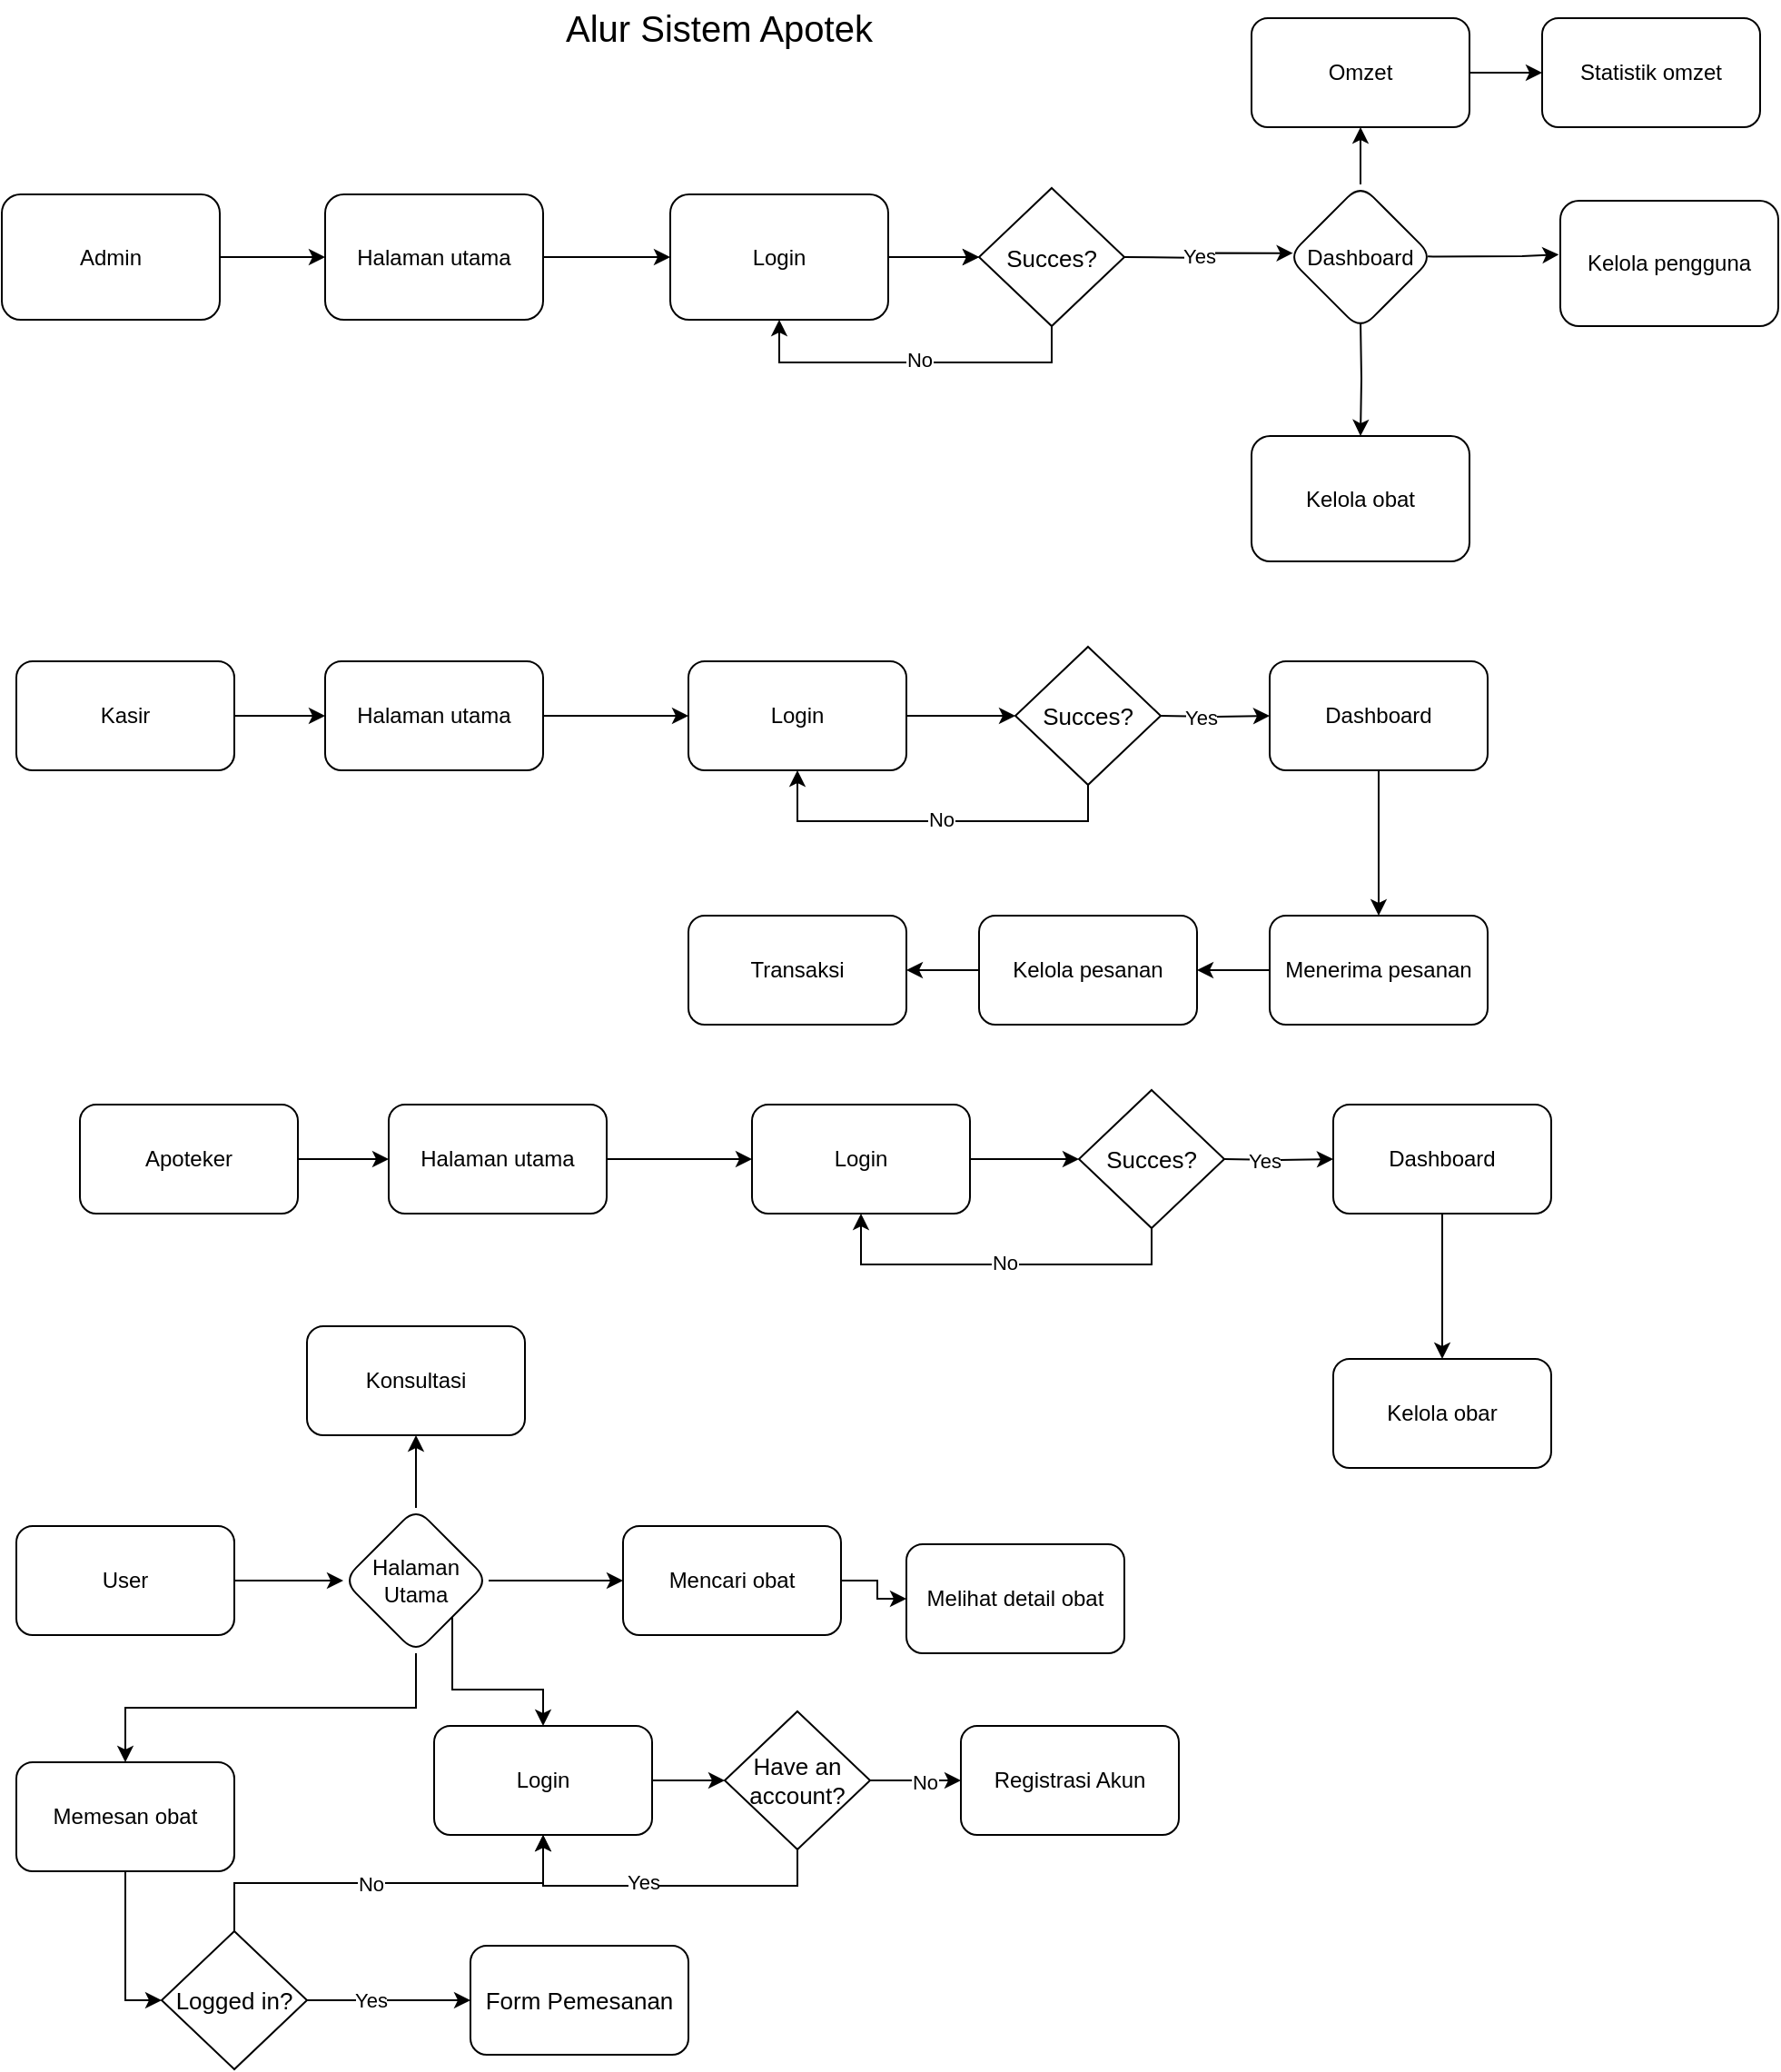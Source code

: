 <mxfile version="26.0.6" pages="2">
  <diagram name="Alur" id="_Fkrum8pg4EQ_HvpVhEx">
    <mxGraphModel dx="1400" dy="753" grid="1" gridSize="10" guides="1" tooltips="1" connect="1" arrows="1" fold="1" page="1" pageScale="1" pageWidth="827" pageHeight="1169" math="0" shadow="0">
      <root>
        <mxCell id="0" />
        <mxCell id="1" parent="0" />
        <mxCell id="c4pV2w5xUXXaj8woZwIx-7" value="" style="edgeStyle=orthogonalEdgeStyle;rounded=0;orthogonalLoop=1;jettySize=auto;html=1;" parent="1" source="c4pV2w5xUXXaj8woZwIx-5" target="c4pV2w5xUXXaj8woZwIx-6" edge="1">
          <mxGeometry relative="1" as="geometry" />
        </mxCell>
        <mxCell id="c4pV2w5xUXXaj8woZwIx-5" value="Admin" style="rounded=1;whiteSpace=wrap;html=1;" parent="1" vertex="1">
          <mxGeometry x="12" y="137" width="120" height="69" as="geometry" />
        </mxCell>
        <mxCell id="c4pV2w5xUXXaj8woZwIx-9" value="" style="edgeStyle=orthogonalEdgeStyle;rounded=0;orthogonalLoop=1;jettySize=auto;html=1;" parent="1" source="c4pV2w5xUXXaj8woZwIx-6" target="c4pV2w5xUXXaj8woZwIx-8" edge="1">
          <mxGeometry relative="1" as="geometry" />
        </mxCell>
        <mxCell id="c4pV2w5xUXXaj8woZwIx-6" value="Halaman utama" style="rounded=1;whiteSpace=wrap;html=1;" parent="1" vertex="1">
          <mxGeometry x="190" y="137" width="120" height="69" as="geometry" />
        </mxCell>
        <mxCell id="c4pV2w5xUXXaj8woZwIx-13" value="" style="edgeStyle=orthogonalEdgeStyle;rounded=0;orthogonalLoop=1;jettySize=auto;html=1;" parent="1" source="c4pV2w5xUXXaj8woZwIx-8" edge="1">
          <mxGeometry relative="1" as="geometry">
            <mxPoint x="550" y="171.5" as="targetPoint" />
          </mxGeometry>
        </mxCell>
        <mxCell id="BGnhBuN1qmybA8xWEHZN-31" value="" style="edgeStyle=orthogonalEdgeStyle;rounded=0;orthogonalLoop=1;jettySize=auto;html=1;entryX=0;entryY=0.5;entryDx=0;entryDy=0;entryPerimeter=0;" parent="1" source="c4pV2w5xUXXaj8woZwIx-8" target="BGnhBuN1qmybA8xWEHZN-39" edge="1">
          <mxGeometry relative="1" as="geometry">
            <mxPoint x="550" y="171.5" as="targetPoint" />
          </mxGeometry>
        </mxCell>
        <mxCell id="c4pV2w5xUXXaj8woZwIx-8" value="Login" style="whiteSpace=wrap;html=1;rounded=1;" parent="1" vertex="1">
          <mxGeometry x="380" y="137" width="120" height="69" as="geometry" />
        </mxCell>
        <mxCell id="c4pV2w5xUXXaj8woZwIx-23" style="edgeStyle=orthogonalEdgeStyle;rounded=0;orthogonalLoop=1;jettySize=auto;html=1;exitX=0.5;exitY=1;exitDx=0;exitDy=0;entryX=0.5;entryY=1;entryDx=0;entryDy=0;exitPerimeter=0;" parent="1" source="BGnhBuN1qmybA8xWEHZN-39" target="c4pV2w5xUXXaj8woZwIx-8" edge="1">
          <mxGeometry relative="1" as="geometry">
            <mxPoint x="590" y="216" as="sourcePoint" />
          </mxGeometry>
        </mxCell>
        <mxCell id="c4pV2w5xUXXaj8woZwIx-24" value="No" style="edgeLabel;html=1;align=center;verticalAlign=middle;resizable=0;points=[];" parent="c4pV2w5xUXXaj8woZwIx-23" vertex="1" connectable="0">
          <mxGeometry x="-0.035" y="-2" relative="1" as="geometry">
            <mxPoint as="offset" />
          </mxGeometry>
        </mxCell>
        <mxCell id="c4pV2w5xUXXaj8woZwIx-26" value="" style="edgeStyle=orthogonalEdgeStyle;rounded=0;orthogonalLoop=1;jettySize=auto;html=1;entryX=0.035;entryY=0.473;entryDx=0;entryDy=0;entryPerimeter=0;" parent="1" target="BGnhBuN1qmybA8xWEHZN-42" edge="1">
          <mxGeometry relative="1" as="geometry">
            <mxPoint x="630" y="171.5" as="sourcePoint" />
            <mxPoint x="700" y="171.5" as="targetPoint" />
          </mxGeometry>
        </mxCell>
        <mxCell id="c4pV2w5xUXXaj8woZwIx-29" value="Yes" style="edgeLabel;html=1;align=center;verticalAlign=middle;resizable=0;points=[];" parent="c4pV2w5xUXXaj8woZwIx-26" vertex="1" connectable="0">
          <mxGeometry x="-0.153" y="1" relative="1" as="geometry">
            <mxPoint as="offset" />
          </mxGeometry>
        </mxCell>
        <mxCell id="c4pV2w5xUXXaj8woZwIx-28" value="" style="edgeStyle=orthogonalEdgeStyle;rounded=0;orthogonalLoop=1;jettySize=auto;html=1;exitX=0.5;exitY=1;exitDx=0;exitDy=0;entryX=0.5;entryY=0;entryDx=0;entryDy=0;" parent="1" target="c4pV2w5xUXXaj8woZwIx-27" edge="1">
          <mxGeometry relative="1" as="geometry">
            <mxPoint x="760" y="206" as="sourcePoint" />
            <mxPoint x="832" y="277" as="targetPoint" />
          </mxGeometry>
        </mxCell>
        <mxCell id="BGnhBuN1qmybA8xWEHZN-23" style="edgeStyle=orthogonalEdgeStyle;rounded=0;orthogonalLoop=1;jettySize=auto;html=1;exitX=0.963;exitY=0.496;exitDx=0;exitDy=0;entryX=-0.007;entryY=0.429;entryDx=0;entryDy=0;entryPerimeter=0;exitPerimeter=0;" parent="1" source="BGnhBuN1qmybA8xWEHZN-42" target="BGnhBuN1qmybA8xWEHZN-24" edge="1">
          <mxGeometry relative="1" as="geometry">
            <mxPoint x="640" y="290" as="targetPoint" />
            <mxPoint x="700" y="188.75" as="sourcePoint" />
            <Array as="points">
              <mxPoint x="800" y="171" />
              <mxPoint x="849" y="171" />
              <mxPoint x="849" y="172" />
            </Array>
          </mxGeometry>
        </mxCell>
        <mxCell id="BGnhBuN1qmybA8xWEHZN-26" value="" style="edgeStyle=orthogonalEdgeStyle;rounded=0;orthogonalLoop=1;jettySize=auto;html=1;exitX=0.5;exitY=0;exitDx=0;exitDy=0;" parent="1" source="BGnhBuN1qmybA8xWEHZN-42" target="BGnhBuN1qmybA8xWEHZN-25" edge="1">
          <mxGeometry relative="1" as="geometry">
            <mxPoint x="820" y="171.5" as="sourcePoint" />
          </mxGeometry>
        </mxCell>
        <mxCell id="BGnhBuN1qmybA8xWEHZN-29" value="" style="edgeStyle=orthogonalEdgeStyle;rounded=0;orthogonalLoop=1;jettySize=auto;html=1;exitX=1;exitY=0.5;exitDx=0;exitDy=0;" parent="1" source="BGnhBuN1qmybA8xWEHZN-25" target="BGnhBuN1qmybA8xWEHZN-28" edge="1">
          <mxGeometry relative="1" as="geometry">
            <mxPoint x="820" y="171.5" as="sourcePoint" />
          </mxGeometry>
        </mxCell>
        <mxCell id="c4pV2w5xUXXaj8woZwIx-27" value="Kelola obat" style="rounded=1;whiteSpace=wrap;html=1;" parent="1" vertex="1">
          <mxGeometry x="700" y="270" width="120" height="69" as="geometry" />
        </mxCell>
        <mxCell id="BGnhBuN1qmybA8xWEHZN-36" value="" style="rounded=0;orthogonalLoop=1;jettySize=auto;html=1;exitX=1;exitY=0.5;exitDx=0;exitDy=0;" parent="1" target="BGnhBuN1qmybA8xWEHZN-35" edge="1" source="c4pV2w5xUXXaj8woZwIx-30">
          <mxGeometry relative="1" as="geometry">
            <mxPoint x="188" y="935" as="sourcePoint" />
          </mxGeometry>
        </mxCell>
        <mxCell id="c4pV2w5xUXXaj8woZwIx-30" value="User" style="rounded=1;whiteSpace=wrap;html=1;" parent="1" vertex="1">
          <mxGeometry x="20" y="870" width="120" height="60" as="geometry" />
        </mxCell>
        <mxCell id="c4pV2w5xUXXaj8woZwIx-34" value="" style="edgeStyle=orthogonalEdgeStyle;rounded=0;orthogonalLoop=1;jettySize=auto;html=1;exitX=1;exitY=0.5;exitDx=0;exitDy=0;" parent="1" target="c4pV2w5xUXXaj8woZwIx-33" edge="1" source="BGnhBuN1qmybA8xWEHZN-35">
          <mxGeometry relative="1" as="geometry">
            <mxPoint x="368" y="935" as="sourcePoint" />
          </mxGeometry>
        </mxCell>
        <mxCell id="c4pV2w5xUXXaj8woZwIx-44" value="" style="edgeStyle=orthogonalEdgeStyle;rounded=0;orthogonalLoop=1;jettySize=auto;html=1;exitX=0.5;exitY=0;exitDx=0;exitDy=0;" parent="1" target="c4pV2w5xUXXaj8woZwIx-43" edge="1" source="BGnhBuN1qmybA8xWEHZN-35">
          <mxGeometry relative="1" as="geometry">
            <mxPoint x="328" y="895" as="sourcePoint" />
          </mxGeometry>
        </mxCell>
        <mxCell id="c4pV2w5xUXXaj8woZwIx-40" value="" style="edgeStyle=orthogonalEdgeStyle;rounded=0;orthogonalLoop=1;jettySize=auto;html=1;" parent="1" source="c4pV2w5xUXXaj8woZwIx-33" target="c4pV2w5xUXXaj8woZwIx-39" edge="1">
          <mxGeometry relative="1" as="geometry" />
        </mxCell>
        <mxCell id="c4pV2w5xUXXaj8woZwIx-33" value="Mencari obat" style="whiteSpace=wrap;html=1;rounded=1;" parent="1" vertex="1">
          <mxGeometry x="354" y="870" width="120" height="60" as="geometry" />
        </mxCell>
        <mxCell id="c4pV2w5xUXXaj8woZwIx-37" value="Memesan obat" style="rounded=1;whiteSpace=wrap;html=1;" parent="1" vertex="1">
          <mxGeometry x="20" y="1000" width="120" height="60" as="geometry" />
        </mxCell>
        <mxCell id="c4pV2w5xUXXaj8woZwIx-39" value="Melihat detail obat" style="rounded=1;whiteSpace=wrap;html=1;" parent="1" vertex="1">
          <mxGeometry x="510" y="880" width="120" height="60" as="geometry" />
        </mxCell>
        <mxCell id="c4pV2w5xUXXaj8woZwIx-43" value="Konsultasi" style="whiteSpace=wrap;html=1;rounded=1;" parent="1" vertex="1">
          <mxGeometry x="180" y="760" width="120" height="60" as="geometry" />
        </mxCell>
        <mxCell id="c4pV2w5xUXXaj8woZwIx-48" value="Alur Sistem Apotek" style="text;html=1;align=center;verticalAlign=middle;whiteSpace=wrap;rounded=0;fontSize=20;" parent="1" vertex="1">
          <mxGeometry x="304" y="30" width="206" height="30" as="geometry" />
        </mxCell>
        <mxCell id="BGnhBuN1qmybA8xWEHZN-3" value="" style="edgeStyle=orthogonalEdgeStyle;rounded=0;orthogonalLoop=1;jettySize=auto;html=1;" parent="1" source="BGnhBuN1qmybA8xWEHZN-1" target="BGnhBuN1qmybA8xWEHZN-2" edge="1">
          <mxGeometry relative="1" as="geometry" />
        </mxCell>
        <mxCell id="BGnhBuN1qmybA8xWEHZN-1" value="Kasir" style="rounded=1;whiteSpace=wrap;html=1;" parent="1" vertex="1">
          <mxGeometry x="20" y="394" width="120" height="60" as="geometry" />
        </mxCell>
        <mxCell id="BGnhBuN1qmybA8xWEHZN-5" value="" style="edgeStyle=orthogonalEdgeStyle;rounded=0;orthogonalLoop=1;jettySize=auto;html=1;" parent="1" source="BGnhBuN1qmybA8xWEHZN-2" target="BGnhBuN1qmybA8xWEHZN-4" edge="1">
          <mxGeometry relative="1" as="geometry" />
        </mxCell>
        <mxCell id="BGnhBuN1qmybA8xWEHZN-2" value="Halaman utama" style="rounded=1;whiteSpace=wrap;html=1;" parent="1" vertex="1">
          <mxGeometry x="190" y="394" width="120" height="60" as="geometry" />
        </mxCell>
        <mxCell id="BGnhBuN1qmybA8xWEHZN-9" value="" style="edgeStyle=orthogonalEdgeStyle;rounded=0;orthogonalLoop=1;jettySize=auto;html=1;" parent="1" source="BGnhBuN1qmybA8xWEHZN-4" edge="1">
          <mxGeometry relative="1" as="geometry">
            <mxPoint x="570" y="424" as="targetPoint" />
          </mxGeometry>
        </mxCell>
        <mxCell id="BGnhBuN1qmybA8xWEHZN-4" value="Login" style="rounded=1;whiteSpace=wrap;html=1;" parent="1" vertex="1">
          <mxGeometry x="390" y="394" width="120" height="60" as="geometry" />
        </mxCell>
        <mxCell id="BGnhBuN1qmybA8xWEHZN-10" style="edgeStyle=orthogonalEdgeStyle;rounded=0;orthogonalLoop=1;jettySize=auto;html=1;exitX=0.5;exitY=1;exitDx=0;exitDy=0;entryX=0.5;entryY=1;entryDx=0;entryDy=0;exitPerimeter=0;" parent="1" source="BGnhBuN1qmybA8xWEHZN-37" target="BGnhBuN1qmybA8xWEHZN-4" edge="1">
          <mxGeometry relative="1" as="geometry">
            <mxPoint x="610" y="464" as="sourcePoint" />
          </mxGeometry>
        </mxCell>
        <mxCell id="BGnhBuN1qmybA8xWEHZN-11" value="No" style="edgeLabel;html=1;align=center;verticalAlign=middle;resizable=0;points=[];" parent="BGnhBuN1qmybA8xWEHZN-10" vertex="1" connectable="0">
          <mxGeometry x="-0.024" y="-1" relative="1" as="geometry">
            <mxPoint as="offset" />
          </mxGeometry>
        </mxCell>
        <mxCell id="BGnhBuN1qmybA8xWEHZN-13" value="" style="edgeStyle=orthogonalEdgeStyle;rounded=0;orthogonalLoop=1;jettySize=auto;html=1;" parent="1" target="BGnhBuN1qmybA8xWEHZN-12" edge="1">
          <mxGeometry relative="1" as="geometry">
            <mxPoint x="650" y="424" as="sourcePoint" />
          </mxGeometry>
        </mxCell>
        <mxCell id="BGnhBuN1qmybA8xWEHZN-22" value="Yes" style="edgeLabel;html=1;align=center;verticalAlign=middle;resizable=0;points=[];" parent="BGnhBuN1qmybA8xWEHZN-13" vertex="1" connectable="0">
          <mxGeometry x="-0.267" relative="1" as="geometry">
            <mxPoint as="offset" />
          </mxGeometry>
        </mxCell>
        <mxCell id="BGnhBuN1qmybA8xWEHZN-15" value="" style="edgeStyle=orthogonalEdgeStyle;rounded=0;orthogonalLoop=1;jettySize=auto;html=1;" parent="1" source="BGnhBuN1qmybA8xWEHZN-12" target="BGnhBuN1qmybA8xWEHZN-14" edge="1">
          <mxGeometry relative="1" as="geometry" />
        </mxCell>
        <mxCell id="BGnhBuN1qmybA8xWEHZN-12" value="Dashboard" style="whiteSpace=wrap;html=1;rounded=1;" parent="1" vertex="1">
          <mxGeometry x="710" y="394" width="120" height="60" as="geometry" />
        </mxCell>
        <mxCell id="BGnhBuN1qmybA8xWEHZN-19" style="edgeStyle=orthogonalEdgeStyle;rounded=0;orthogonalLoop=1;jettySize=auto;html=1;exitX=0;exitY=0.5;exitDx=0;exitDy=0;entryX=1;entryY=0.5;entryDx=0;entryDy=0;" parent="1" source="BGnhBuN1qmybA8xWEHZN-14" target="BGnhBuN1qmybA8xWEHZN-16" edge="1">
          <mxGeometry relative="1" as="geometry" />
        </mxCell>
        <mxCell id="BGnhBuN1qmybA8xWEHZN-14" value="Menerima pesanan" style="rounded=1;whiteSpace=wrap;html=1;" parent="1" vertex="1">
          <mxGeometry x="710" y="534" width="120" height="60" as="geometry" />
        </mxCell>
        <mxCell id="BGnhBuN1qmybA8xWEHZN-21" value="" style="edgeStyle=orthogonalEdgeStyle;rounded=0;orthogonalLoop=1;jettySize=auto;html=1;" parent="1" source="BGnhBuN1qmybA8xWEHZN-16" target="BGnhBuN1qmybA8xWEHZN-20" edge="1">
          <mxGeometry relative="1" as="geometry" />
        </mxCell>
        <mxCell id="BGnhBuN1qmybA8xWEHZN-16" value="Kelola pesanan" style="rounded=1;whiteSpace=wrap;html=1;" parent="1" vertex="1">
          <mxGeometry x="550" y="534" width="120" height="60" as="geometry" />
        </mxCell>
        <mxCell id="BGnhBuN1qmybA8xWEHZN-20" value="Transaksi" style="whiteSpace=wrap;html=1;rounded=1;" parent="1" vertex="1">
          <mxGeometry x="390" y="534" width="120" height="60" as="geometry" />
        </mxCell>
        <mxCell id="BGnhBuN1qmybA8xWEHZN-24" value="Kelola pengguna" style="rounded=1;whiteSpace=wrap;html=1;" parent="1" vertex="1">
          <mxGeometry x="870" y="140.5" width="120" height="69" as="geometry" />
        </mxCell>
        <mxCell id="BGnhBuN1qmybA8xWEHZN-25" value="Omzet" style="whiteSpace=wrap;html=1;rounded=1;" parent="1" vertex="1">
          <mxGeometry x="700" y="40" width="120" height="60" as="geometry" />
        </mxCell>
        <mxCell id="BGnhBuN1qmybA8xWEHZN-28" value="Statistik omzet" style="whiteSpace=wrap;html=1;rounded=1;" parent="1" vertex="1">
          <mxGeometry x="860" y="40" width="120" height="60" as="geometry" />
        </mxCell>
        <mxCell id="pzpY5ONRuiN9DR8s5MaT-1" style="edgeStyle=orthogonalEdgeStyle;rounded=0;orthogonalLoop=1;jettySize=auto;html=1;exitX=0.5;exitY=1;exitDx=0;exitDy=0;entryX=0.5;entryY=0;entryDx=0;entryDy=0;" edge="1" parent="1" source="BGnhBuN1qmybA8xWEHZN-35" target="c4pV2w5xUXXaj8woZwIx-37">
          <mxGeometry relative="1" as="geometry" />
        </mxCell>
        <mxCell id="pzpY5ONRuiN9DR8s5MaT-2" style="edgeStyle=orthogonalEdgeStyle;rounded=0;orthogonalLoop=1;jettySize=auto;html=1;exitX=1;exitY=1;exitDx=0;exitDy=0;entryX=0.5;entryY=0;entryDx=0;entryDy=0;" edge="1" parent="1" source="BGnhBuN1qmybA8xWEHZN-35" target="vDH_8-xXrsYnAcBKpjNN-8">
          <mxGeometry relative="1" as="geometry" />
        </mxCell>
        <mxCell id="BGnhBuN1qmybA8xWEHZN-35" value="Halaman Utama" style="rhombus;whiteSpace=wrap;html=1;rounded=1;" parent="1" vertex="1">
          <mxGeometry x="200" y="860" width="80" height="80" as="geometry" />
        </mxCell>
        <mxCell id="BGnhBuN1qmybA8xWEHZN-37" value="Succes?" style="strokeWidth=1;html=1;shape=mxgraph.flowchart.decision;whiteSpace=wrap;fontSize=13;" parent="1" vertex="1">
          <mxGeometry x="570" y="386" width="80" height="76" as="geometry" />
        </mxCell>
        <mxCell id="BGnhBuN1qmybA8xWEHZN-39" value="Succes?" style="strokeWidth=1;html=1;shape=mxgraph.flowchart.decision;whiteSpace=wrap;fontSize=13;" parent="1" vertex="1">
          <mxGeometry x="550" y="133.5" width="80" height="76" as="geometry" />
        </mxCell>
        <mxCell id="BGnhBuN1qmybA8xWEHZN-42" value="Dashboard" style="rhombus;whiteSpace=wrap;html=1;rounded=1;" parent="1" vertex="1">
          <mxGeometry x="720" y="131.5" width="80" height="80" as="geometry" />
        </mxCell>
        <mxCell id="BGnhBuN1qmybA8xWEHZN-44" value="" style="edgeStyle=orthogonalEdgeStyle;rounded=0;orthogonalLoop=1;jettySize=auto;html=1;" parent="1" source="BGnhBuN1qmybA8xWEHZN-45" target="BGnhBuN1qmybA8xWEHZN-47" edge="1">
          <mxGeometry relative="1" as="geometry" />
        </mxCell>
        <mxCell id="BGnhBuN1qmybA8xWEHZN-45" value="Apoteker" style="rounded=1;whiteSpace=wrap;html=1;" parent="1" vertex="1">
          <mxGeometry x="55" y="638" width="120" height="60" as="geometry" />
        </mxCell>
        <mxCell id="BGnhBuN1qmybA8xWEHZN-46" value="" style="edgeStyle=orthogonalEdgeStyle;rounded=0;orthogonalLoop=1;jettySize=auto;html=1;" parent="1" source="BGnhBuN1qmybA8xWEHZN-47" target="BGnhBuN1qmybA8xWEHZN-49" edge="1">
          <mxGeometry relative="1" as="geometry" />
        </mxCell>
        <mxCell id="BGnhBuN1qmybA8xWEHZN-47" value="Halaman utama" style="rounded=1;whiteSpace=wrap;html=1;" parent="1" vertex="1">
          <mxGeometry x="225" y="638" width="120" height="60" as="geometry" />
        </mxCell>
        <mxCell id="BGnhBuN1qmybA8xWEHZN-48" value="" style="edgeStyle=orthogonalEdgeStyle;rounded=0;orthogonalLoop=1;jettySize=auto;html=1;" parent="1" source="BGnhBuN1qmybA8xWEHZN-49" edge="1">
          <mxGeometry relative="1" as="geometry">
            <mxPoint x="605" y="668" as="targetPoint" />
          </mxGeometry>
        </mxCell>
        <mxCell id="BGnhBuN1qmybA8xWEHZN-49" value="Login" style="rounded=1;whiteSpace=wrap;html=1;" parent="1" vertex="1">
          <mxGeometry x="425" y="638" width="120" height="60" as="geometry" />
        </mxCell>
        <mxCell id="BGnhBuN1qmybA8xWEHZN-50" style="edgeStyle=orthogonalEdgeStyle;rounded=0;orthogonalLoop=1;jettySize=auto;html=1;exitX=0.5;exitY=1;exitDx=0;exitDy=0;entryX=0.5;entryY=1;entryDx=0;entryDy=0;exitPerimeter=0;" parent="1" source="BGnhBuN1qmybA8xWEHZN-61" target="BGnhBuN1qmybA8xWEHZN-49" edge="1">
          <mxGeometry relative="1" as="geometry">
            <mxPoint x="645" y="708" as="sourcePoint" />
          </mxGeometry>
        </mxCell>
        <mxCell id="BGnhBuN1qmybA8xWEHZN-51" value="No" style="edgeLabel;html=1;align=center;verticalAlign=middle;resizable=0;points=[];" parent="BGnhBuN1qmybA8xWEHZN-50" vertex="1" connectable="0">
          <mxGeometry x="-0.024" y="-1" relative="1" as="geometry">
            <mxPoint as="offset" />
          </mxGeometry>
        </mxCell>
        <mxCell id="BGnhBuN1qmybA8xWEHZN-52" value="" style="edgeStyle=orthogonalEdgeStyle;rounded=0;orthogonalLoop=1;jettySize=auto;html=1;" parent="1" target="BGnhBuN1qmybA8xWEHZN-55" edge="1">
          <mxGeometry relative="1" as="geometry">
            <mxPoint x="685" y="668" as="sourcePoint" />
          </mxGeometry>
        </mxCell>
        <mxCell id="BGnhBuN1qmybA8xWEHZN-53" value="Yes" style="edgeLabel;html=1;align=center;verticalAlign=middle;resizable=0;points=[];" parent="BGnhBuN1qmybA8xWEHZN-52" vertex="1" connectable="0">
          <mxGeometry x="-0.267" relative="1" as="geometry">
            <mxPoint as="offset" />
          </mxGeometry>
        </mxCell>
        <mxCell id="BGnhBuN1qmybA8xWEHZN-54" value="" style="edgeStyle=orthogonalEdgeStyle;rounded=0;orthogonalLoop=1;jettySize=auto;html=1;" parent="1" source="BGnhBuN1qmybA8xWEHZN-55" target="BGnhBuN1qmybA8xWEHZN-57" edge="1">
          <mxGeometry relative="1" as="geometry" />
        </mxCell>
        <mxCell id="BGnhBuN1qmybA8xWEHZN-55" value="Dashboard" style="whiteSpace=wrap;html=1;rounded=1;" parent="1" vertex="1">
          <mxGeometry x="745" y="638" width="120" height="60" as="geometry" />
        </mxCell>
        <mxCell id="BGnhBuN1qmybA8xWEHZN-57" value="Kelola obar" style="rounded=1;whiteSpace=wrap;html=1;" parent="1" vertex="1">
          <mxGeometry x="745" y="778" width="120" height="60" as="geometry" />
        </mxCell>
        <mxCell id="BGnhBuN1qmybA8xWEHZN-61" value="Succes?" style="strokeWidth=1;html=1;shape=mxgraph.flowchart.decision;whiteSpace=wrap;fontSize=13;" parent="1" vertex="1">
          <mxGeometry x="605" y="630" width="80" height="76" as="geometry" />
        </mxCell>
        <mxCell id="vDH_8-xXrsYnAcBKpjNN-6" value="" style="edgeStyle=orthogonalEdgeStyle;rounded=0;orthogonalLoop=1;jettySize=auto;html=1;" edge="1" parent="1" source="vDH_8-xXrsYnAcBKpjNN-4" target="vDH_8-xXrsYnAcBKpjNN-5">
          <mxGeometry relative="1" as="geometry" />
        </mxCell>
        <mxCell id="vDH_8-xXrsYnAcBKpjNN-7" value="Yes" style="edgeLabel;html=1;align=center;verticalAlign=middle;resizable=0;points=[];" vertex="1" connectable="0" parent="vDH_8-xXrsYnAcBKpjNN-6">
          <mxGeometry x="-0.232" relative="1" as="geometry">
            <mxPoint as="offset" />
          </mxGeometry>
        </mxCell>
        <mxCell id="pzpY5ONRuiN9DR8s5MaT-12" style="edgeStyle=orthogonalEdgeStyle;rounded=0;orthogonalLoop=1;jettySize=auto;html=1;exitX=0.5;exitY=0;exitDx=0;exitDy=0;exitPerimeter=0;entryX=0.5;entryY=1;entryDx=0;entryDy=0;" edge="1" parent="1" source="vDH_8-xXrsYnAcBKpjNN-4" target="vDH_8-xXrsYnAcBKpjNN-8">
          <mxGeometry relative="1" as="geometry" />
        </mxCell>
        <mxCell id="pzpY5ONRuiN9DR8s5MaT-13" value="No" style="edgeLabel;html=1;align=center;verticalAlign=middle;resizable=0;points=[];" vertex="1" connectable="0" parent="pzpY5ONRuiN9DR8s5MaT-12">
          <mxGeometry x="-0.093" relative="1" as="geometry">
            <mxPoint as="offset" />
          </mxGeometry>
        </mxCell>
        <mxCell id="vDH_8-xXrsYnAcBKpjNN-4" value="Logged in?" style="strokeWidth=1;html=1;shape=mxgraph.flowchart.decision;whiteSpace=wrap;fontSize=13;" vertex="1" parent="1">
          <mxGeometry x="100" y="1093" width="80" height="76" as="geometry" />
        </mxCell>
        <mxCell id="vDH_8-xXrsYnAcBKpjNN-5" value="Form Pemesanan" style="rounded=1;whiteSpace=wrap;html=1;fontSize=13;strokeWidth=1;" vertex="1" parent="1">
          <mxGeometry x="270" y="1101" width="120" height="60" as="geometry" />
        </mxCell>
        <mxCell id="pzpY5ONRuiN9DR8s5MaT-5" style="edgeStyle=orthogonalEdgeStyle;rounded=0;orthogonalLoop=1;jettySize=auto;html=1;" edge="1" parent="1" source="vDH_8-xXrsYnAcBKpjNN-8" target="pzpY5ONRuiN9DR8s5MaT-4">
          <mxGeometry relative="1" as="geometry" />
        </mxCell>
        <mxCell id="vDH_8-xXrsYnAcBKpjNN-8" value="Login" style="rounded=1;whiteSpace=wrap;html=1;" vertex="1" parent="1">
          <mxGeometry x="250" y="980" width="120" height="60" as="geometry" />
        </mxCell>
        <mxCell id="pzpY5ONRuiN9DR8s5MaT-6" style="edgeStyle=orthogonalEdgeStyle;rounded=0;orthogonalLoop=1;jettySize=auto;html=1;exitX=0.5;exitY=1;exitDx=0;exitDy=0;exitPerimeter=0;entryX=0.5;entryY=1;entryDx=0;entryDy=0;" edge="1" parent="1" source="pzpY5ONRuiN9DR8s5MaT-4" target="vDH_8-xXrsYnAcBKpjNN-8">
          <mxGeometry relative="1" as="geometry" />
        </mxCell>
        <mxCell id="pzpY5ONRuiN9DR8s5MaT-7" value="Yes" style="edgeLabel;html=1;align=center;verticalAlign=middle;resizable=0;points=[];" vertex="1" connectable="0" parent="pzpY5ONRuiN9DR8s5MaT-6">
          <mxGeometry x="0.12" y="-2" relative="1" as="geometry">
            <mxPoint as="offset" />
          </mxGeometry>
        </mxCell>
        <mxCell id="pzpY5ONRuiN9DR8s5MaT-9" style="edgeStyle=orthogonalEdgeStyle;rounded=0;orthogonalLoop=1;jettySize=auto;html=1;exitX=1;exitY=0.5;exitDx=0;exitDy=0;exitPerimeter=0;entryX=0;entryY=0.5;entryDx=0;entryDy=0;" edge="1" parent="1" source="pzpY5ONRuiN9DR8s5MaT-4" target="pzpY5ONRuiN9DR8s5MaT-8">
          <mxGeometry relative="1" as="geometry" />
        </mxCell>
        <mxCell id="pzpY5ONRuiN9DR8s5MaT-10" value="No" style="edgeLabel;html=1;align=center;verticalAlign=middle;resizable=0;points=[];" vertex="1" connectable="0" parent="pzpY5ONRuiN9DR8s5MaT-9">
          <mxGeometry x="0.181" y="-1" relative="1" as="geometry">
            <mxPoint as="offset" />
          </mxGeometry>
        </mxCell>
        <mxCell id="pzpY5ONRuiN9DR8s5MaT-4" value="Have an account?" style="strokeWidth=1;html=1;shape=mxgraph.flowchart.decision;whiteSpace=wrap;fontSize=13;" vertex="1" parent="1">
          <mxGeometry x="410" y="972" width="80" height="76" as="geometry" />
        </mxCell>
        <mxCell id="pzpY5ONRuiN9DR8s5MaT-8" value="Registrasi Akun" style="rounded=1;whiteSpace=wrap;html=1;" vertex="1" parent="1">
          <mxGeometry x="540" y="980" width="120" height="60" as="geometry" />
        </mxCell>
        <mxCell id="pzpY5ONRuiN9DR8s5MaT-11" style="edgeStyle=orthogonalEdgeStyle;rounded=0;orthogonalLoop=1;jettySize=auto;html=1;entryX=0;entryY=0.5;entryDx=0;entryDy=0;entryPerimeter=0;" edge="1" parent="1" source="c4pV2w5xUXXaj8woZwIx-37" target="vDH_8-xXrsYnAcBKpjNN-4">
          <mxGeometry relative="1" as="geometry" />
        </mxCell>
      </root>
    </mxGraphModel>
  </diagram>
  <diagram id="T923UlMqCt4WoTiWFbe0" name="Usecase">
    <mxGraphModel dx="778" dy="419" grid="1" gridSize="10" guides="1" tooltips="1" connect="1" arrows="1" fold="1" page="1" pageScale="1" pageWidth="827" pageHeight="1169" math="0" shadow="0">
      <root>
        <mxCell id="0" />
        <mxCell id="1" parent="0" />
        <mxCell id="e5c88rAolu8cYwiYFVS5-2" value="" style="rounded=0;whiteSpace=wrap;html=1;" vertex="1" parent="1">
          <mxGeometry x="217" y="120" width="450" height="600" as="geometry" />
        </mxCell>
        <mxCell id="e5c88rAolu8cYwiYFVS5-4" value="Customer" style="shape=umlActor;verticalLabelPosition=bottom;verticalAlign=top;html=1;outlineConnect=0;" vertex="1" parent="1">
          <mxGeometry x="110" y="340" width="30" height="60" as="geometry" />
        </mxCell>
        <mxCell id="e5c88rAolu8cYwiYFVS5-5" value="Admin" style="shape=umlActor;verticalLabelPosition=bottom;verticalAlign=top;html=1;outlineConnect=0;" vertex="1" parent="1">
          <mxGeometry x="730" y="340" width="30" height="60" as="geometry" />
        </mxCell>
        <mxCell id="e5c88rAolu8cYwiYFVS5-6" value="Apotek" style="text;html=1;align=center;verticalAlign=middle;whiteSpace=wrap;rounded=0;" vertex="1" parent="1">
          <mxGeometry x="384" y="140" width="116" height="30" as="geometry" />
        </mxCell>
        <mxCell id="e5c88rAolu8cYwiYFVS5-7" value="Login" style="ellipse;whiteSpace=wrap;html=1;" vertex="1" parent="1">
          <mxGeometry x="280" y="440" width="90" height="60" as="geometry" />
        </mxCell>
        <mxCell id="e5c88rAolu8cYwiYFVS5-8" value="Login" style="ellipse;whiteSpace=wrap;html=1;" vertex="1" parent="1">
          <mxGeometry x="280" y="330" width="90" height="60" as="geometry" />
        </mxCell>
        <mxCell id="e5c88rAolu8cYwiYFVS5-9" value="Validasi" style="ellipse;whiteSpace=wrap;html=1;" vertex="1" parent="1">
          <mxGeometry x="340" y="570" width="90" height="60" as="geometry" />
        </mxCell>
        <mxCell id="e5c88rAolu8cYwiYFVS5-10" value="Kelola Produk" style="ellipse;whiteSpace=wrap;html=1;" vertex="1" parent="1">
          <mxGeometry x="420" y="480" width="90" height="60" as="geometry" />
        </mxCell>
        <mxCell id="e5c88rAolu8cYwiYFVS5-11" value="Kelola Produk" style="ellipse;whiteSpace=wrap;html=1;" vertex="1" parent="1">
          <mxGeometry x="430" y="340" width="90" height="60" as="geometry" />
        </mxCell>
      </root>
    </mxGraphModel>
  </diagram>
</mxfile>
